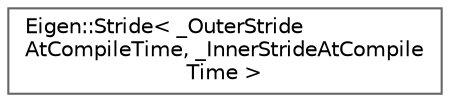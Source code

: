 digraph "Graphical Class Hierarchy"
{
 // LATEX_PDF_SIZE
  bgcolor="transparent";
  edge [fontname=Helvetica,fontsize=10,labelfontname=Helvetica,labelfontsize=10];
  node [fontname=Helvetica,fontsize=10,shape=box,height=0.2,width=0.4];
  rankdir="LR";
  Node0 [id="Node000000",label="Eigen::Stride\< _OuterStride\lAtCompileTime, _InnerStrideAtCompile\lTime \>",height=0.2,width=0.4,color="grey40", fillcolor="white", style="filled",URL="$classEigen_1_1Stride.html",tooltip="Holds strides information for Map."];
}

